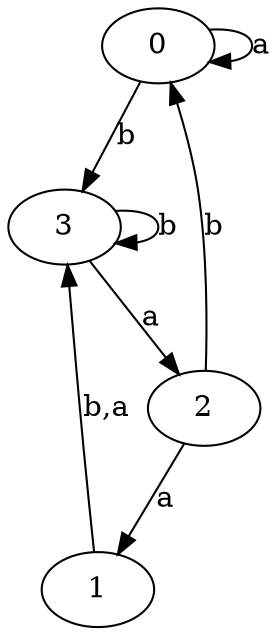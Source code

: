 digraph {
 ranksep=0.5;
 d2tdocpreamble = "\usetikzlibrary{automata}";
 d2tfigpreamble = "\tikzstyle{every state}= [ draw=blue!50,very thick,fill=blue!20]  \tikzstyle{auto}= [fill=white]";
 node [style="state"];
 edge [lblstyle="auto",topath="bend right", len=4  ]
  "0" [label="0",];
  "1" [label="1",];
  "2" [label="2",];
  "3" [label="3",style = "state, initial, accepting"];
  "0" -> "0" [label="a",topath="loop above"];
  "0" -> "3" [label="b"];
  "1" -> "3" [label="b,a"];
  "2" -> "0" [label="b"];
  "2" -> "1" [label="a"];
  "3" -> "2" [label="a"];
  "3" -> "3" [label="b",topath="loop above"];
}